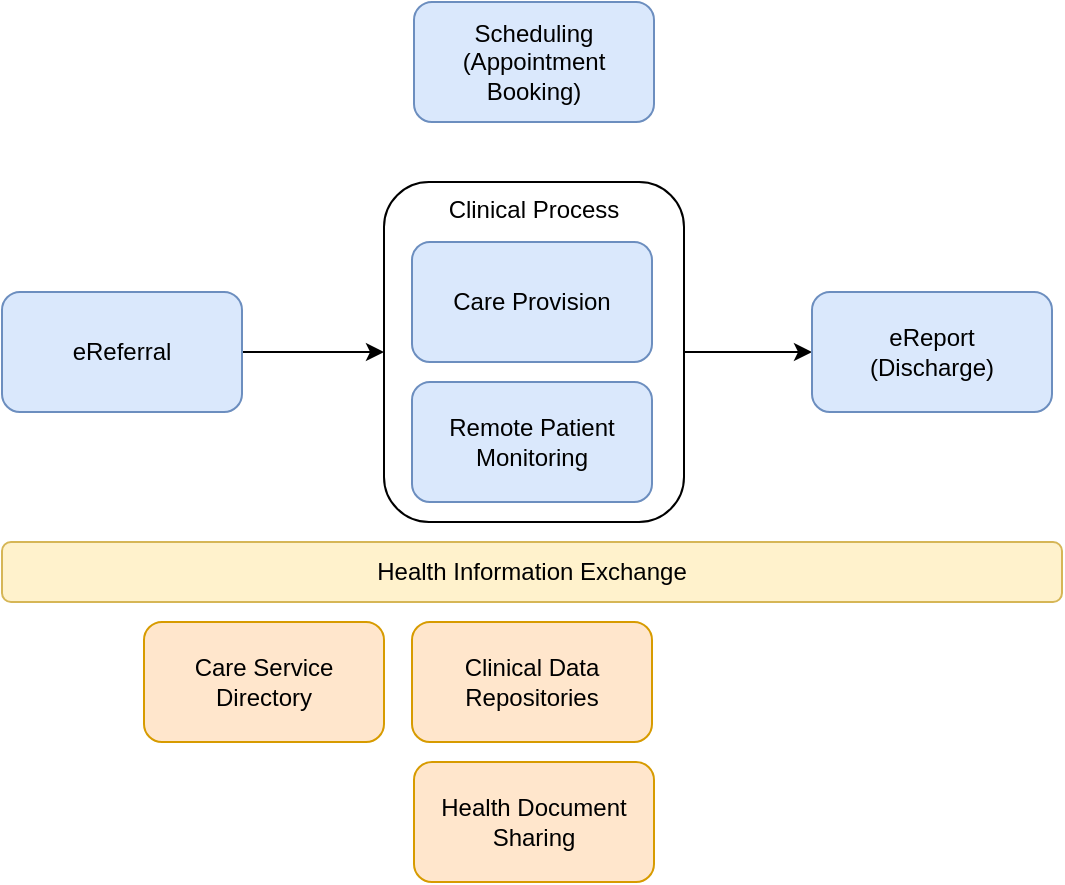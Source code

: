 <mxfile version="26.2.8">
  <diagram name="Page-1" id="yadtny4jEoWOzTSWfsVv">
    <mxGraphModel grid="1" page="1" gridSize="10" guides="1" tooltips="1" connect="1" arrows="1" fold="1" pageScale="1" pageWidth="827" pageHeight="1169" math="0" shadow="0">
      <root>
        <mxCell id="0" />
        <mxCell id="1" parent="0" />
        <mxCell id="w4Dr3OeFcrMAhnn8j9h_-9" value="Clinical Process" style="rounded=1;whiteSpace=wrap;html=1;verticalAlign=top;" vertex="1" parent="1">
          <mxGeometry x="340" y="150" width="150" height="170" as="geometry" />
        </mxCell>
        <mxCell id="w4Dr3OeFcrMAhnn8j9h_-3" value="" style="edgeStyle=orthogonalEdgeStyle;rounded=0;orthogonalLoop=1;jettySize=auto;html=1;exitX=1;exitY=0.5;exitDx=0;exitDy=0;" edge="1" parent="1" source="w4Dr3OeFcrMAhnn8j9h_-9" target="w4Dr3OeFcrMAhnn8j9h_-2">
          <mxGeometry relative="1" as="geometry" />
        </mxCell>
        <mxCell id="w4Dr3OeFcrMAhnn8j9h_-1" value="Remote Patient Monitoring" style="rounded=1;whiteSpace=wrap;html=1;fillColor=#dae8fc;strokeColor=#6c8ebf;" vertex="1" parent="1">
          <mxGeometry x="354" y="250" width="120" height="60" as="geometry" />
        </mxCell>
        <mxCell id="w4Dr3OeFcrMAhnn8j9h_-2" value="eReport&lt;br&gt;(Discharge)" style="whiteSpace=wrap;html=1;fillColor=#dae8fc;strokeColor=#6c8ebf;rounded=1;" vertex="1" parent="1">
          <mxGeometry x="554" y="205" width="120" height="60" as="geometry" />
        </mxCell>
        <mxCell id="w4Dr3OeFcrMAhnn8j9h_-5" style="edgeStyle=orthogonalEdgeStyle;rounded=0;orthogonalLoop=1;jettySize=auto;html=1;entryX=0;entryY=0.5;entryDx=0;entryDy=0;" edge="1" parent="1" source="w4Dr3OeFcrMAhnn8j9h_-4" target="w4Dr3OeFcrMAhnn8j9h_-9">
          <mxGeometry relative="1" as="geometry" />
        </mxCell>
        <mxCell id="w4Dr3OeFcrMAhnn8j9h_-4" value="eReferral" style="whiteSpace=wrap;html=1;fillColor=#dae8fc;strokeColor=#6c8ebf;rounded=1;" vertex="1" parent="1">
          <mxGeometry x="149" y="205" width="120" height="60" as="geometry" />
        </mxCell>
        <mxCell id="w4Dr3OeFcrMAhnn8j9h_-6" value="Health Information Exchange" style="rounded=1;whiteSpace=wrap;html=1;fillColor=#fff2cc;strokeColor=#d6b656;" vertex="1" parent="1">
          <mxGeometry x="149" y="330" width="530" height="30" as="geometry" />
        </mxCell>
        <mxCell id="w4Dr3OeFcrMAhnn8j9h_-7" value="Clinical Data Repositories" style="rounded=1;whiteSpace=wrap;html=1;fillColor=#ffe6cc;strokeColor=#d79b00;" vertex="1" parent="1">
          <mxGeometry x="354" y="370" width="120" height="60" as="geometry" />
        </mxCell>
        <mxCell id="w4Dr3OeFcrMAhnn8j9h_-8" value="Care Provision" style="rounded=1;whiteSpace=wrap;html=1;fillColor=#dae8fc;strokeColor=#6c8ebf;" vertex="1" parent="1">
          <mxGeometry x="354" y="180" width="120" height="60" as="geometry" />
        </mxCell>
        <mxCell id="w4Dr3OeFcrMAhnn8j9h_-10" value="Health Document Sharing" style="rounded=1;whiteSpace=wrap;html=1;fillColor=#ffe6cc;strokeColor=#d79b00;" vertex="1" parent="1">
          <mxGeometry x="355" y="440" width="120" height="60" as="geometry" />
        </mxCell>
        <mxCell id="w4Dr3OeFcrMAhnn8j9h_-11" value="Care Service Directory" style="rounded=1;whiteSpace=wrap;html=1;fillColor=#ffe6cc;strokeColor=#d79b00;" vertex="1" parent="1">
          <mxGeometry x="220" y="370" width="120" height="60" as="geometry" />
        </mxCell>
        <mxCell id="FGTD7Mu-JeyCOnGH2pwf-1" value="Scheduling&lt;br&gt;(Appointment Booking)" style="rounded=1;whiteSpace=wrap;html=1;fillColor=#dae8fc;strokeColor=#6c8ebf;" vertex="1" parent="1">
          <mxGeometry x="355" y="60" width="120" height="60" as="geometry" />
        </mxCell>
      </root>
    </mxGraphModel>
  </diagram>
</mxfile>
